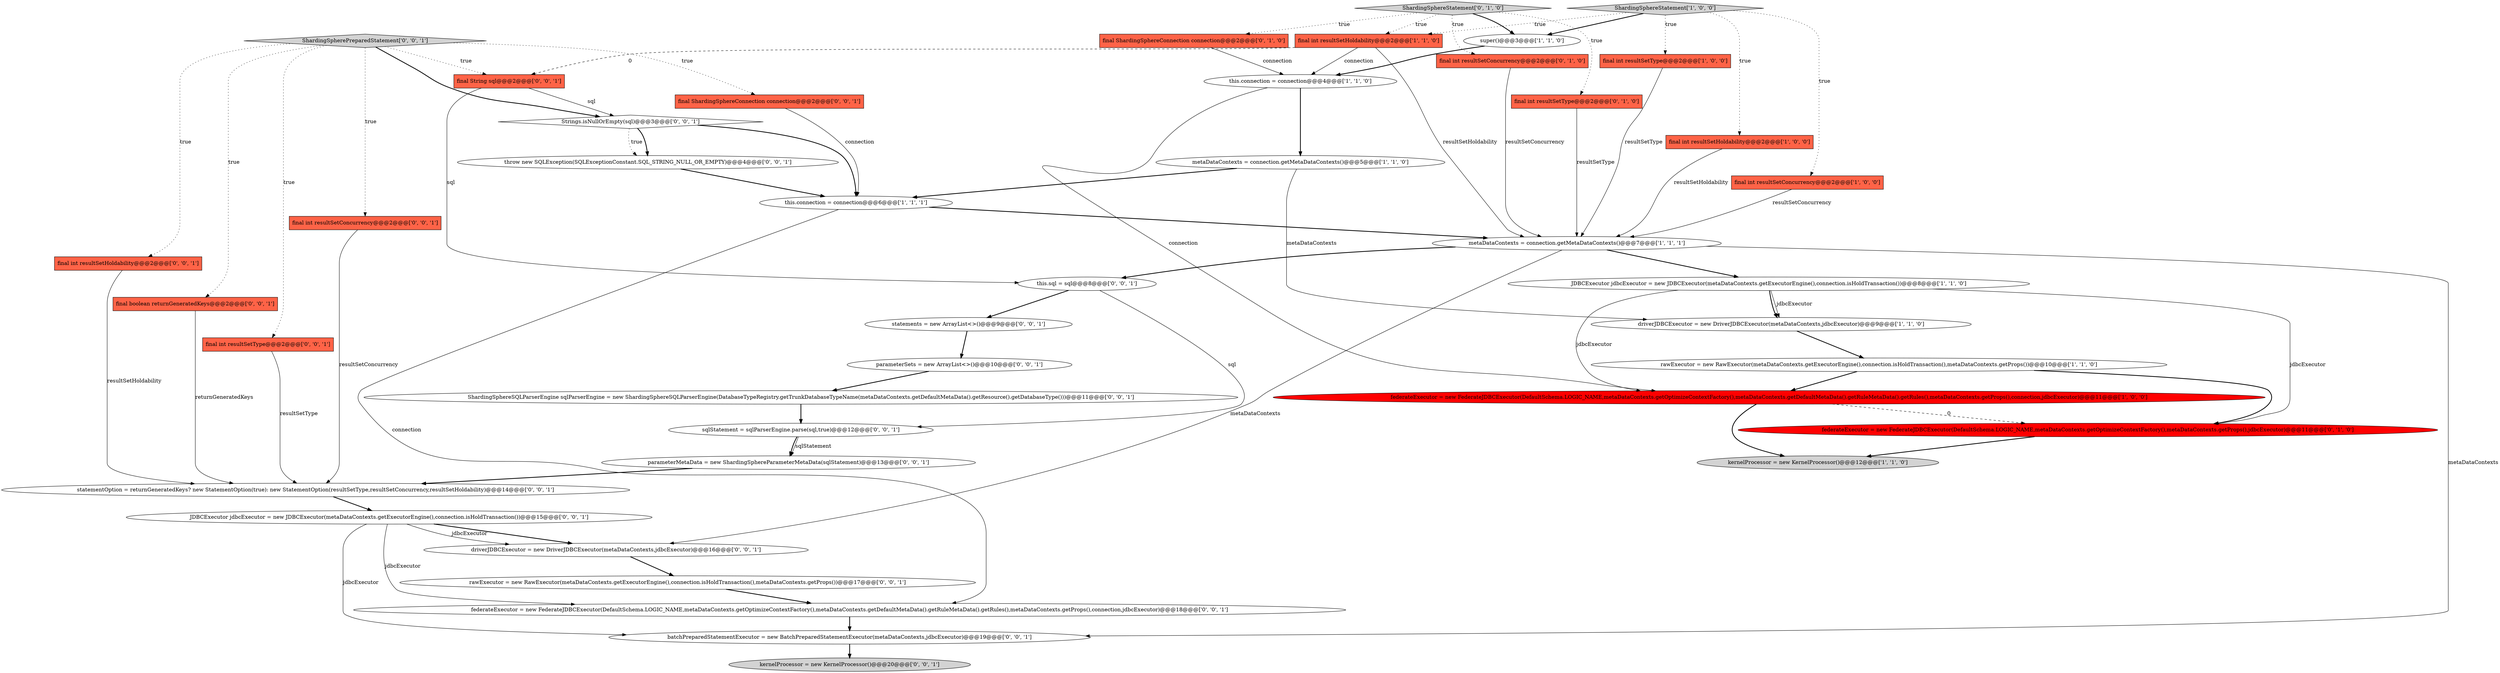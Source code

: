 digraph {
36 [style = filled, label = "driverJDBCExecutor = new DriverJDBCExecutor(metaDataContexts,jdbcExecutor)@@@16@@@['0', '0', '1']", fillcolor = white, shape = ellipse image = "AAA0AAABBB3BBB"];
17 [style = filled, label = "ShardingSphereStatement['0', '1', '0']", fillcolor = lightgray, shape = diamond image = "AAA0AAABBB2BBB"];
35 [style = filled, label = "final int resultSetConcurrency@@@2@@@['0', '0', '1']", fillcolor = tomato, shape = box image = "AAA0AAABBB3BBB"];
25 [style = filled, label = "JDBCExecutor jdbcExecutor = new JDBCExecutor(metaDataContexts.getExecutorEngine(),connection.isHoldTransaction())@@@15@@@['0', '0', '1']", fillcolor = white, shape = ellipse image = "AAA0AAABBB3BBB"];
40 [style = filled, label = "Strings.isNullOrEmpty(sql)@@@3@@@['0', '0', '1']", fillcolor = white, shape = diamond image = "AAA0AAABBB3BBB"];
39 [style = filled, label = "final String sql@@@2@@@['0', '0', '1']", fillcolor = tomato, shape = box image = "AAA0AAABBB3BBB"];
23 [style = filled, label = "parameterMetaData = new ShardingSphereParameterMetaData(sqlStatement)@@@13@@@['0', '0', '1']", fillcolor = white, shape = ellipse image = "AAA0AAABBB3BBB"];
21 [style = filled, label = "ShardingSpherePreparedStatement['0', '0', '1']", fillcolor = lightgray, shape = diamond image = "AAA0AAABBB3BBB"];
6 [style = filled, label = "final int resultSetHoldability@@@2@@@['1', '0', '0']", fillcolor = tomato, shape = box image = "AAA0AAABBB1BBB"];
5 [style = filled, label = "final int resultSetConcurrency@@@2@@@['1', '0', '0']", fillcolor = tomato, shape = box image = "AAA0AAABBB1BBB"];
13 [style = filled, label = "federateExecutor = new FederateJDBCExecutor(DefaultSchema.LOGIC_NAME,metaDataContexts.getOptimizeContextFactory(),metaDataContexts.getDefaultMetaData().getRuleMetaData().getRules(),metaDataContexts.getProps(),connection,jdbcExecutor)@@@11@@@['1', '0', '0']", fillcolor = red, shape = ellipse image = "AAA1AAABBB1BBB"];
27 [style = filled, label = "federateExecutor = new FederateJDBCExecutor(DefaultSchema.LOGIC_NAME,metaDataContexts.getOptimizeContextFactory(),metaDataContexts.getDefaultMetaData().getRuleMetaData().getRules(),metaDataContexts.getProps(),connection,jdbcExecutor)@@@18@@@['0', '0', '1']", fillcolor = white, shape = ellipse image = "AAA0AAABBB3BBB"];
34 [style = filled, label = "sqlStatement = sqlParserEngine.parse(sql,true)@@@12@@@['0', '0', '1']", fillcolor = white, shape = ellipse image = "AAA0AAABBB3BBB"];
30 [style = filled, label = "final int resultSetHoldability@@@2@@@['0', '0', '1']", fillcolor = tomato, shape = box image = "AAA0AAABBB3BBB"];
20 [style = filled, label = "rawExecutor = new RawExecutor(metaDataContexts.getExecutorEngine(),connection.isHoldTransaction(),metaDataContexts.getProps())@@@17@@@['0', '0', '1']", fillcolor = white, shape = ellipse image = "AAA0AAABBB3BBB"];
12 [style = filled, label = "this.connection = connection@@@4@@@['1', '1', '0']", fillcolor = white, shape = ellipse image = "AAA0AAABBB1BBB"];
28 [style = filled, label = "final boolean returnGeneratedKeys@@@2@@@['0', '0', '1']", fillcolor = tomato, shape = box image = "AAA0AAABBB3BBB"];
10 [style = filled, label = "super()@@@3@@@['1', '1', '0']", fillcolor = white, shape = ellipse image = "AAA0AAABBB1BBB"];
26 [style = filled, label = "parameterSets = new ArrayList<>()@@@10@@@['0', '0', '1']", fillcolor = white, shape = ellipse image = "AAA0AAABBB3BBB"];
22 [style = filled, label = "statementOption = returnGeneratedKeys? new StatementOption(true): new StatementOption(resultSetType,resultSetConcurrency,resultSetHoldability)@@@14@@@['0', '0', '1']", fillcolor = white, shape = ellipse image = "AAA0AAABBB3BBB"];
16 [style = filled, label = "final ShardingSphereConnection connection@@@2@@@['0', '1', '0']", fillcolor = tomato, shape = box image = "AAA0AAABBB2BBB"];
18 [style = filled, label = "final int resultSetConcurrency@@@2@@@['0', '1', '0']", fillcolor = tomato, shape = box image = "AAA0AAABBB2BBB"];
15 [style = filled, label = "final int resultSetType@@@2@@@['0', '1', '0']", fillcolor = tomato, shape = box image = "AAA0AAABBB2BBB"];
24 [style = filled, label = "ShardingSphereSQLParserEngine sqlParserEngine = new ShardingSphereSQLParserEngine(DatabaseTypeRegistry.getTrunkDatabaseTypeName(metaDataContexts.getDefaultMetaData().getResource().getDatabaseType()))@@@11@@@['0', '0', '1']", fillcolor = white, shape = ellipse image = "AAA0AAABBB3BBB"];
41 [style = filled, label = "statements = new ArrayList<>()@@@9@@@['0', '0', '1']", fillcolor = white, shape = ellipse image = "AAA0AAABBB3BBB"];
2 [style = filled, label = "this.connection = connection@@@6@@@['1', '1', '1']", fillcolor = white, shape = ellipse image = "AAA0AAABBB1BBB"];
31 [style = filled, label = "kernelProcessor = new KernelProcessor()@@@20@@@['0', '0', '1']", fillcolor = lightgray, shape = ellipse image = "AAA0AAABBB3BBB"];
33 [style = filled, label = "this.sql = sql@@@8@@@['0', '0', '1']", fillcolor = white, shape = ellipse image = "AAA0AAABBB3BBB"];
32 [style = filled, label = "final int resultSetType@@@2@@@['0', '0', '1']", fillcolor = tomato, shape = box image = "AAA0AAABBB3BBB"];
38 [style = filled, label = "batchPreparedStatementExecutor = new BatchPreparedStatementExecutor(metaDataContexts,jdbcExecutor)@@@19@@@['0', '0', '1']", fillcolor = white, shape = ellipse image = "AAA0AAABBB3BBB"];
14 [style = filled, label = "final int resultSetHoldability@@@2@@@['1', '1', '0']", fillcolor = tomato, shape = box image = "AAA0AAABBB1BBB"];
4 [style = filled, label = "metaDataContexts = connection.getMetaDataContexts()@@@5@@@['1', '1', '0']", fillcolor = white, shape = ellipse image = "AAA0AAABBB1BBB"];
37 [style = filled, label = "final ShardingSphereConnection connection@@@2@@@['0', '0', '1']", fillcolor = tomato, shape = box image = "AAA0AAABBB3BBB"];
9 [style = filled, label = "ShardingSphereStatement['1', '0', '0']", fillcolor = lightgray, shape = diamond image = "AAA0AAABBB1BBB"];
7 [style = filled, label = "JDBCExecutor jdbcExecutor = new JDBCExecutor(metaDataContexts.getExecutorEngine(),connection.isHoldTransaction())@@@8@@@['1', '1', '0']", fillcolor = white, shape = ellipse image = "AAA0AAABBB1BBB"];
1 [style = filled, label = "kernelProcessor = new KernelProcessor()@@@12@@@['1', '1', '0']", fillcolor = lightgray, shape = ellipse image = "AAA0AAABBB1BBB"];
19 [style = filled, label = "federateExecutor = new FederateJDBCExecutor(DefaultSchema.LOGIC_NAME,metaDataContexts.getOptimizeContextFactory(),metaDataContexts.getProps(),jdbcExecutor)@@@11@@@['0', '1', '0']", fillcolor = red, shape = ellipse image = "AAA1AAABBB2BBB"];
29 [style = filled, label = "throw new SQLException(SQLExceptionConstant.SQL_STRING_NULL_OR_EMPTY)@@@4@@@['0', '0', '1']", fillcolor = white, shape = ellipse image = "AAA0AAABBB3BBB"];
11 [style = filled, label = "metaDataContexts = connection.getMetaDataContexts()@@@7@@@['1', '1', '1']", fillcolor = white, shape = ellipse image = "AAA0AAABBB1BBB"];
3 [style = filled, label = "driverJDBCExecutor = new DriverJDBCExecutor(metaDataContexts,jdbcExecutor)@@@9@@@['1', '1', '0']", fillcolor = white, shape = ellipse image = "AAA0AAABBB1BBB"];
0 [style = filled, label = "final int resultSetType@@@2@@@['1', '0', '0']", fillcolor = tomato, shape = box image = "AAA0AAABBB1BBB"];
8 [style = filled, label = "rawExecutor = new RawExecutor(metaDataContexts.getExecutorEngine(),connection.isHoldTransaction(),metaDataContexts.getProps())@@@10@@@['1', '1', '0']", fillcolor = white, shape = ellipse image = "AAA0AAABBB1BBB"];
17->10 [style = bold, label=""];
14->12 [style = solid, label="connection"];
40->2 [style = bold, label=""];
22->25 [style = bold, label=""];
27->38 [style = bold, label=""];
9->0 [style = dotted, label="true"];
15->11 [style = solid, label="resultSetType"];
17->18 [style = dotted, label="true"];
11->38 [style = solid, label="metaDataContexts"];
16->12 [style = solid, label="connection"];
8->19 [style = bold, label=""];
25->36 [style = bold, label=""];
32->22 [style = solid, label="resultSetType"];
11->36 [style = solid, label="metaDataContexts"];
39->40 [style = solid, label="sql"];
25->38 [style = solid, label="jdbcExecutor"];
17->14 [style = dotted, label="true"];
14->39 [style = dashed, label="0"];
25->36 [style = solid, label="jdbcExecutor"];
24->34 [style = bold, label=""];
33->41 [style = bold, label=""];
21->32 [style = dotted, label="true"];
28->22 [style = solid, label="returnGeneratedKeys"];
4->2 [style = bold, label=""];
9->10 [style = bold, label=""];
38->31 [style = bold, label=""];
13->19 [style = dashed, label="0"];
26->24 [style = bold, label=""];
9->6 [style = dotted, label="true"];
36->20 [style = bold, label=""];
2->27 [style = solid, label="connection"];
7->3 [style = bold, label=""];
13->1 [style = bold, label=""];
9->14 [style = dotted, label="true"];
40->29 [style = dotted, label="true"];
21->28 [style = dotted, label="true"];
20->27 [style = bold, label=""];
7->19 [style = solid, label="jdbcExecutor"];
17->16 [style = dotted, label="true"];
18->11 [style = solid, label="resultSetConcurrency"];
19->1 [style = bold, label=""];
21->30 [style = dotted, label="true"];
12->13 [style = solid, label="connection"];
29->2 [style = bold, label=""];
23->22 [style = bold, label=""];
17->15 [style = dotted, label="true"];
12->4 [style = bold, label=""];
35->22 [style = solid, label="resultSetConcurrency"];
6->11 [style = solid, label="resultSetHoldability"];
7->3 [style = solid, label="jdbcExecutor"];
10->12 [style = bold, label=""];
4->3 [style = solid, label="metaDataContexts"];
37->2 [style = solid, label="connection"];
39->33 [style = solid, label="sql"];
33->34 [style = solid, label="sql"];
11->7 [style = bold, label=""];
3->8 [style = bold, label=""];
21->39 [style = dotted, label="true"];
11->33 [style = bold, label=""];
21->40 [style = bold, label=""];
0->11 [style = solid, label="resultSetType"];
14->11 [style = solid, label="resultSetHoldability"];
34->23 [style = bold, label=""];
30->22 [style = solid, label="resultSetHoldability"];
21->37 [style = dotted, label="true"];
25->27 [style = solid, label="jdbcExecutor"];
5->11 [style = solid, label="resultSetConcurrency"];
41->26 [style = bold, label=""];
34->23 [style = solid, label="sqlStatement"];
21->35 [style = dotted, label="true"];
2->11 [style = bold, label=""];
7->13 [style = solid, label="jdbcExecutor"];
8->13 [style = bold, label=""];
40->29 [style = bold, label=""];
9->5 [style = dotted, label="true"];
}
